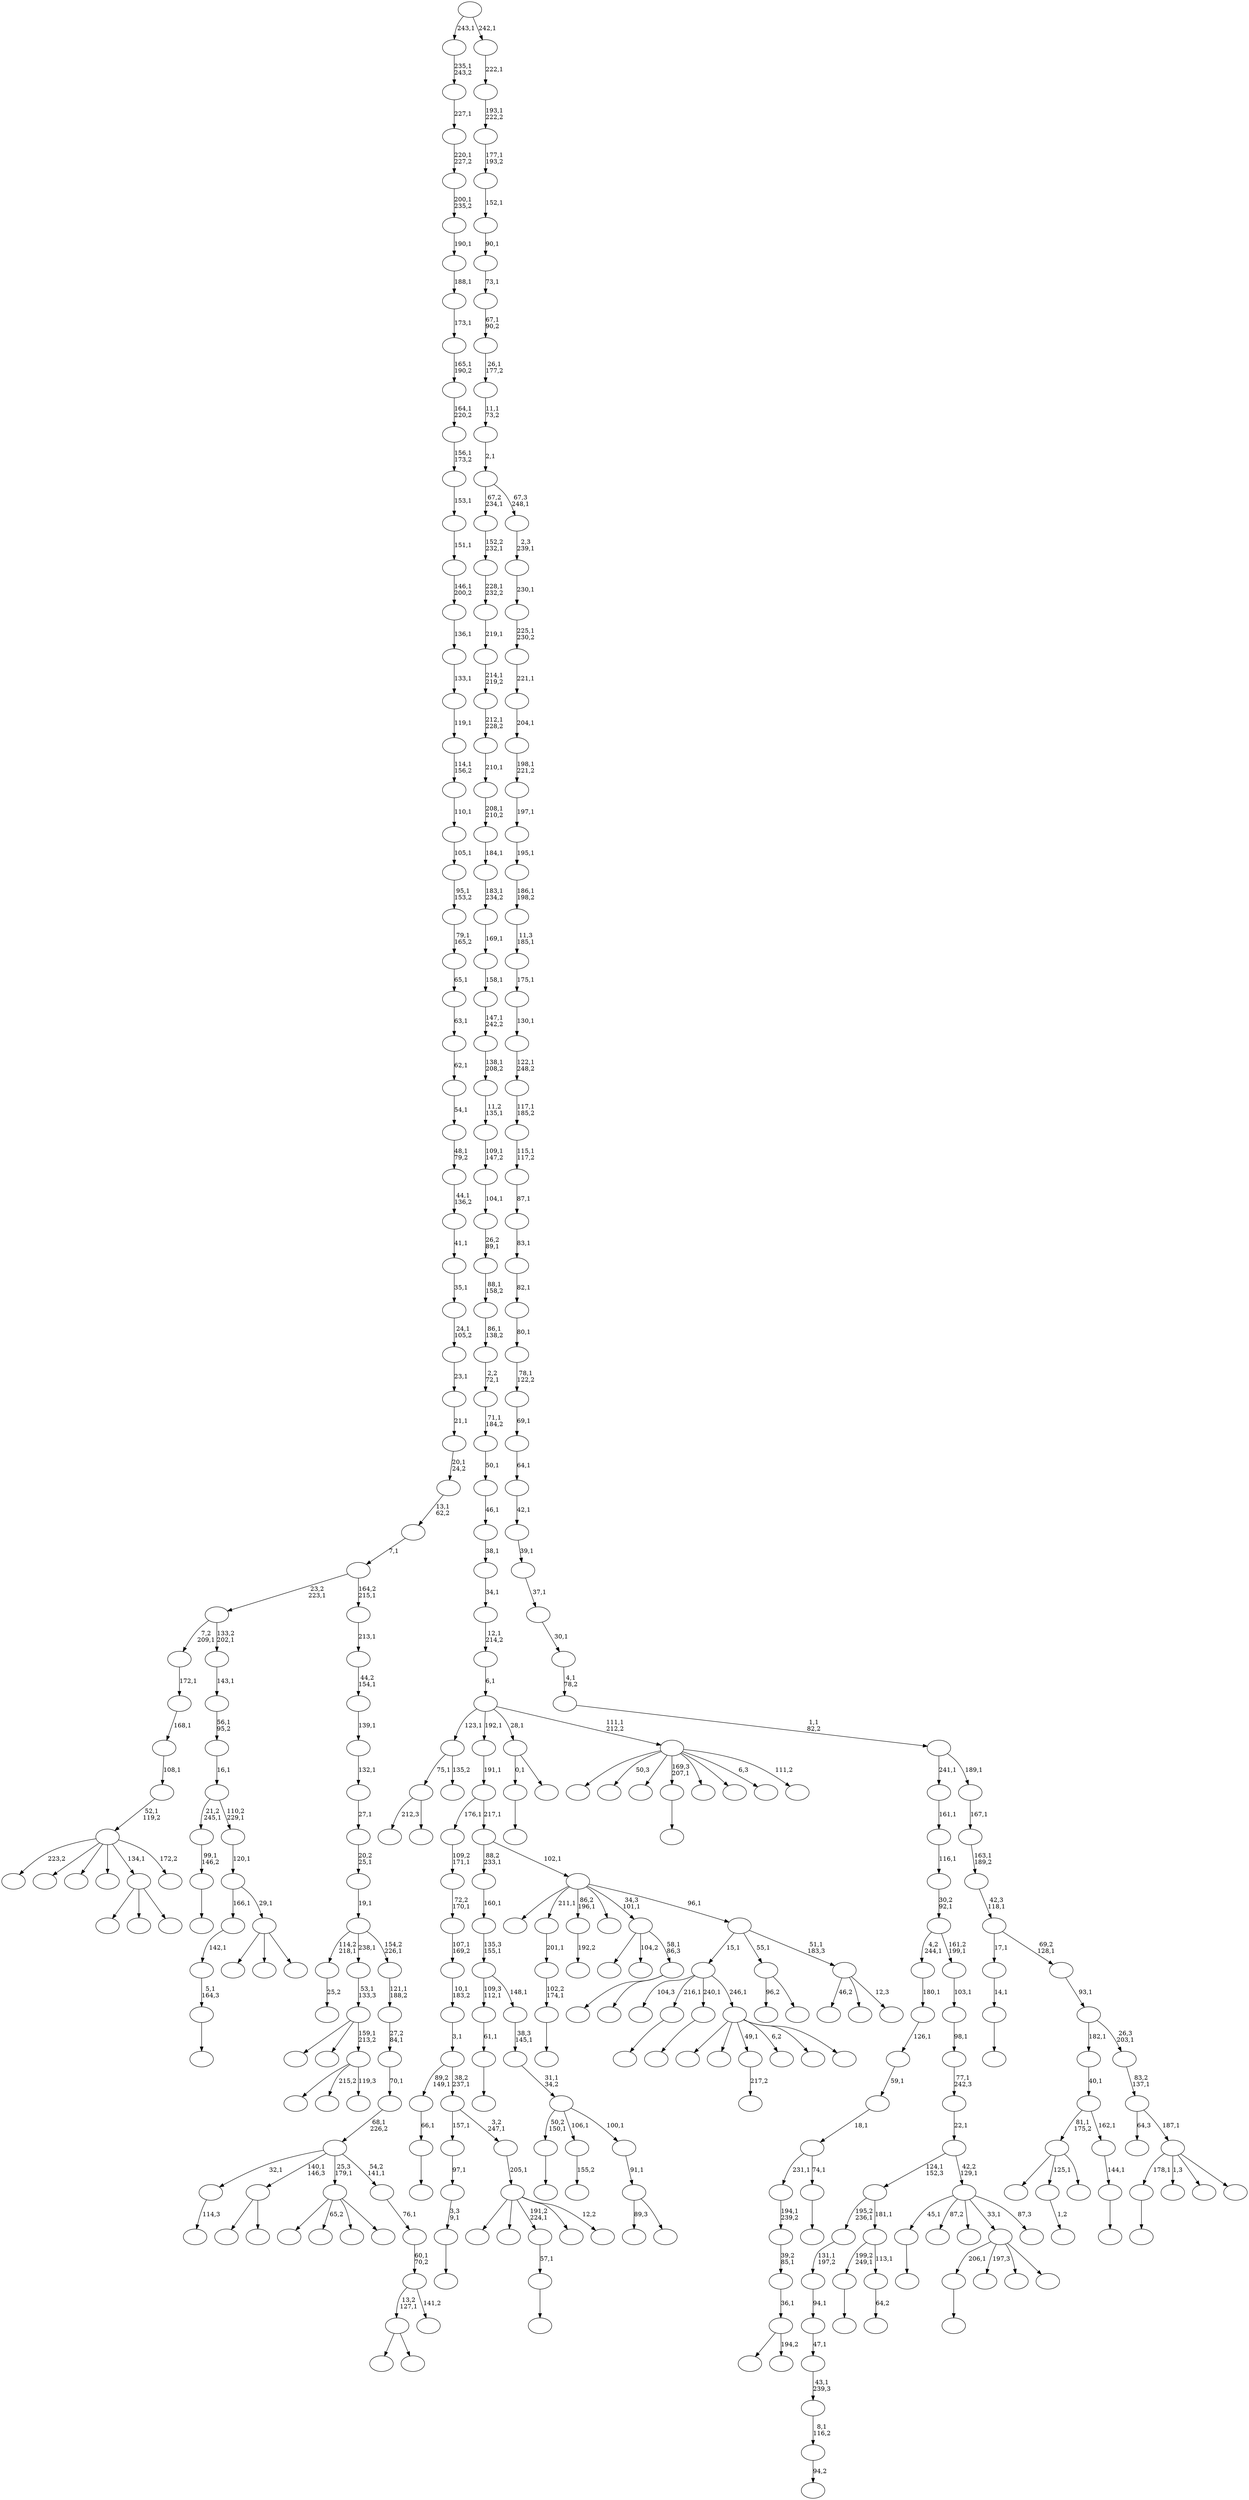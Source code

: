 digraph T {
	350 [label=""]
	349 [label=""]
	348 [label=""]
	347 [label=""]
	346 [label=""]
	345 [label=""]
	344 [label=""]
	343 [label=""]
	342 [label=""]
	341 [label=""]
	340 [label=""]
	339 [label=""]
	338 [label=""]
	337 [label=""]
	336 [label=""]
	335 [label=""]
	334 [label=""]
	333 [label=""]
	332 [label=""]
	331 [label=""]
	330 [label=""]
	329 [label=""]
	328 [label=""]
	327 [label=""]
	326 [label=""]
	325 [label=""]
	324 [label=""]
	323 [label=""]
	322 [label=""]
	321 [label=""]
	320 [label=""]
	319 [label=""]
	318 [label=""]
	317 [label=""]
	316 [label=""]
	315 [label=""]
	314 [label=""]
	313 [label=""]
	312 [label=""]
	311 [label=""]
	310 [label=""]
	309 [label=""]
	308 [label=""]
	307 [label=""]
	306 [label=""]
	305 [label=""]
	304 [label=""]
	303 [label=""]
	302 [label=""]
	301 [label=""]
	300 [label=""]
	299 [label=""]
	298 [label=""]
	297 [label=""]
	296 [label=""]
	295 [label=""]
	294 [label=""]
	293 [label=""]
	292 [label=""]
	291 [label=""]
	290 [label=""]
	289 [label=""]
	288 [label=""]
	287 [label=""]
	286 [label=""]
	285 [label=""]
	284 [label=""]
	283 [label=""]
	282 [label=""]
	281 [label=""]
	280 [label=""]
	279 [label=""]
	278 [label=""]
	277 [label=""]
	276 [label=""]
	275 [label=""]
	274 [label=""]
	273 [label=""]
	272 [label=""]
	271 [label=""]
	270 [label=""]
	269 [label=""]
	268 [label=""]
	267 [label=""]
	266 [label=""]
	265 [label=""]
	264 [label=""]
	263 [label=""]
	262 [label=""]
	261 [label=""]
	260 [label=""]
	259 [label=""]
	258 [label=""]
	257 [label=""]
	256 [label=""]
	255 [label=""]
	254 [label=""]
	253 [label=""]
	252 [label=""]
	251 [label=""]
	250 [label=""]
	249 [label=""]
	248 [label=""]
	247 [label=""]
	246 [label=""]
	245 [label=""]
	244 [label=""]
	243 [label=""]
	242 [label=""]
	241 [label=""]
	240 [label=""]
	239 [label=""]
	238 [label=""]
	237 [label=""]
	236 [label=""]
	235 [label=""]
	234 [label=""]
	233 [label=""]
	232 [label=""]
	231 [label=""]
	230 [label=""]
	229 [label=""]
	228 [label=""]
	227 [label=""]
	226 [label=""]
	225 [label=""]
	224 [label=""]
	223 [label=""]
	222 [label=""]
	221 [label=""]
	220 [label=""]
	219 [label=""]
	218 [label=""]
	217 [label=""]
	216 [label=""]
	215 [label=""]
	214 [label=""]
	213 [label=""]
	212 [label=""]
	211 [label=""]
	210 [label=""]
	209 [label=""]
	208 [label=""]
	207 [label=""]
	206 [label=""]
	205 [label=""]
	204 [label=""]
	203 [label=""]
	202 [label=""]
	201 [label=""]
	200 [label=""]
	199 [label=""]
	198 [label=""]
	197 [label=""]
	196 [label=""]
	195 [label=""]
	194 [label=""]
	193 [label=""]
	192 [label=""]
	191 [label=""]
	190 [label=""]
	189 [label=""]
	188 [label=""]
	187 [label=""]
	186 [label=""]
	185 [label=""]
	184 [label=""]
	183 [label=""]
	182 [label=""]
	181 [label=""]
	180 [label=""]
	179 [label=""]
	178 [label=""]
	177 [label=""]
	176 [label=""]
	175 [label=""]
	174 [label=""]
	173 [label=""]
	172 [label=""]
	171 [label=""]
	170 [label=""]
	169 [label=""]
	168 [label=""]
	167 [label=""]
	166 [label=""]
	165 [label=""]
	164 [label=""]
	163 [label=""]
	162 [label=""]
	161 [label=""]
	160 [label=""]
	159 [label=""]
	158 [label=""]
	157 [label=""]
	156 [label=""]
	155 [label=""]
	154 [label=""]
	153 [label=""]
	152 [label=""]
	151 [label=""]
	150 [label=""]
	149 [label=""]
	148 [label=""]
	147 [label=""]
	146 [label=""]
	145 [label=""]
	144 [label=""]
	143 [label=""]
	142 [label=""]
	141 [label=""]
	140 [label=""]
	139 [label=""]
	138 [label=""]
	137 [label=""]
	136 [label=""]
	135 [label=""]
	134 [label=""]
	133 [label=""]
	132 [label=""]
	131 [label=""]
	130 [label=""]
	129 [label=""]
	128 [label=""]
	127 [label=""]
	126 [label=""]
	125 [label=""]
	124 [label=""]
	123 [label=""]
	122 [label=""]
	121 [label=""]
	120 [label=""]
	119 [label=""]
	118 [label=""]
	117 [label=""]
	116 [label=""]
	115 [label=""]
	114 [label=""]
	113 [label=""]
	112 [label=""]
	111 [label=""]
	110 [label=""]
	109 [label=""]
	108 [label=""]
	107 [label=""]
	106 [label=""]
	105 [label=""]
	104 [label=""]
	103 [label=""]
	102 [label=""]
	101 [label=""]
	100 [label=""]
	99 [label=""]
	98 [label=""]
	97 [label=""]
	96 [label=""]
	95 [label=""]
	94 [label=""]
	93 [label=""]
	92 [label=""]
	91 [label=""]
	90 [label=""]
	89 [label=""]
	88 [label=""]
	87 [label=""]
	86 [label=""]
	85 [label=""]
	84 [label=""]
	83 [label=""]
	82 [label=""]
	81 [label=""]
	80 [label=""]
	79 [label=""]
	78 [label=""]
	77 [label=""]
	76 [label=""]
	75 [label=""]
	74 [label=""]
	73 [label=""]
	72 [label=""]
	71 [label=""]
	70 [label=""]
	69 [label=""]
	68 [label=""]
	67 [label=""]
	66 [label=""]
	65 [label=""]
	64 [label=""]
	63 [label=""]
	62 [label=""]
	61 [label=""]
	60 [label=""]
	59 [label=""]
	58 [label=""]
	57 [label=""]
	56 [label=""]
	55 [label=""]
	54 [label=""]
	53 [label=""]
	52 [label=""]
	51 [label=""]
	50 [label=""]
	49 [label=""]
	48 [label=""]
	47 [label=""]
	46 [label=""]
	45 [label=""]
	44 [label=""]
	43 [label=""]
	42 [label=""]
	41 [label=""]
	40 [label=""]
	39 [label=""]
	38 [label=""]
	37 [label=""]
	36 [label=""]
	35 [label=""]
	34 [label=""]
	33 [label=""]
	32 [label=""]
	31 [label=""]
	30 [label=""]
	29 [label=""]
	28 [label=""]
	27 [label=""]
	26 [label=""]
	25 [label=""]
	24 [label=""]
	23 [label=""]
	22 [label=""]
	21 [label=""]
	20 [label=""]
	19 [label=""]
	18 [label=""]
	17 [label=""]
	16 [label=""]
	15 [label=""]
	14 [label=""]
	13 [label=""]
	12 [label=""]
	11 [label=""]
	10 [label=""]
	9 [label=""]
	8 [label=""]
	7 [label=""]
	6 [label=""]
	5 [label=""]
	4 [label=""]
	3 [label=""]
	2 [label=""]
	1 [label=""]
	0 [label=""]
	344 -> 345 [label=""]
	340 -> 341 [label=""]
	336 -> 348 [label="212,3"]
	336 -> 337 [label=""]
	334 -> 335 [label=""]
	333 -> 334 [label="102,2\n174,1"]
	332 -> 333 [label="201,1"]
	329 -> 330 [label=""]
	328 -> 329 [label="3,3\n9,1"]
	327 -> 328 [label="97,1"]
	322 -> 323 [label="192,2"]
	320 -> 321 [label=""]
	313 -> 314 [label=""]
	312 -> 313 [label="99,1\n146,2"]
	310 -> 311 [label=""]
	308 -> 309 [label=""]
	306 -> 307 [label="1,2"]
	304 -> 305 [label="94,2"]
	303 -> 304 [label="8,1\n116,2"]
	302 -> 303 [label="43,1\n239,3"]
	301 -> 302 [label="47,1"]
	300 -> 301 [label="94,1"]
	299 -> 300 [label="131,1\n197,2"]
	293 -> 343 [label=""]
	293 -> 306 [label="125,1"]
	293 -> 294 [label=""]
	288 -> 289 [label=""]
	283 -> 284 [label="217,2"]
	281 -> 282 [label=""]
	277 -> 278 [label=""]
	276 -> 277 [label="57,1"]
	274 -> 275 [label=""]
	273 -> 274 [label="61,1"]
	271 -> 272 [label="155,2"]
	268 -> 280 [label="89,3"]
	268 -> 269 [label=""]
	267 -> 268 [label="91,1"]
	266 -> 281 [label="50,2\n150,1"]
	266 -> 271 [label="106,1"]
	266 -> 267 [label="100,1"]
	265 -> 266 [label="31,1\n34,2"]
	264 -> 265 [label="38,3\n145,1"]
	263 -> 273 [label="109,3\n112,1"]
	263 -> 264 [label="148,1"]
	262 -> 263 [label="135,3\n155,1"]
	261 -> 262 [label="160,1"]
	258 -> 259 [label=""]
	253 -> 254 [label=""]
	250 -> 251 [label="114,3"]
	246 -> 247 [label=""]
	245 -> 246 [label="5,1\n164,3"]
	244 -> 245 [label="142,1"]
	240 -> 241 [label=""]
	239 -> 240 [label="66,1"]
	233 -> 296 [label=""]
	233 -> 234 [label=""]
	230 -> 315 [label=""]
	230 -> 231 [label="194,2"]
	229 -> 230 [label="36,1"]
	228 -> 229 [label="39,2\n85,1"]
	227 -> 228 [label="194,1\n239,2"]
	225 -> 226 [label="25,2"]
	223 -> 279 [label=""]
	223 -> 243 [label=""]
	223 -> 224 [label=""]
	220 -> 242 [label=""]
	220 -> 221 [label=""]
	219 -> 324 [label=""]
	219 -> 298 [label="104,2"]
	219 -> 220 [label="58,1\n86,3"]
	217 -> 344 [label="206,1"]
	217 -> 260 [label="197,3"]
	217 -> 255 [label=""]
	217 -> 218 [label=""]
	215 -> 316 [label=""]
	215 -> 285 [label="65,2"]
	215 -> 235 [label=""]
	215 -> 216 [label=""]
	212 -> 213 [label="64,2"]
	211 -> 288 [label="199,2\n249,1"]
	211 -> 212 [label="113,1"]
	210 -> 299 [label="195,2\n236,1"]
	210 -> 211 [label="181,1"]
	207 -> 347 [label=""]
	207 -> 287 [label=""]
	207 -> 276 [label="191,2\n224,1"]
	207 -> 237 [label=""]
	207 -> 208 [label="12,2"]
	206 -> 207 [label="205,1"]
	205 -> 327 [label="157,1"]
	205 -> 206 [label="3,2\n247,1"]
	204 -> 239 [label="89,2\n149,1"]
	204 -> 205 [label="38,2\n237,1"]
	203 -> 204 [label="3,1"]
	202 -> 203 [label="10,1\n183,2"]
	201 -> 202 [label="107,1\n169,2"]
	200 -> 201 [label="72,2\n170,1"]
	199 -> 200 [label="109,2\n171,1"]
	195 -> 338 [label=""]
	195 -> 286 [label=""]
	195 -> 283 [label="49,1"]
	195 -> 232 [label="6,2"]
	195 -> 198 [label=""]
	195 -> 196 [label=""]
	194 -> 350 [label="104,3"]
	194 -> 308 [label="216,1"]
	194 -> 253 [label="240,1"]
	194 -> 195 [label="246,1"]
	192 -> 193 [label=""]
	191 -> 227 [label="231,1"]
	191 -> 192 [label="74,1"]
	190 -> 191 [label="18,1"]
	189 -> 190 [label="59,1"]
	188 -> 189 [label="126,1"]
	187 -> 188 [label="180,1"]
	185 -> 336 [label="75,1"]
	185 -> 186 [label="135,2"]
	183 -> 349 [label="223,2"]
	183 -> 317 [label=""]
	183 -> 291 [label=""]
	183 -> 236 [label=""]
	183 -> 223 [label="134,1"]
	183 -> 184 [label="172,2"]
	182 -> 183 [label="52,1\n119,2"]
	181 -> 182 [label="108,1"]
	180 -> 181 [label="168,1"]
	179 -> 180 [label="172,1"]
	177 -> 178 [label=""]
	176 -> 177 [label="14,1"]
	174 -> 175 [label=""]
	173 -> 174 [label="144,1"]
	172 -> 293 [label="81,1\n175,2"]
	172 -> 173 [label="162,1"]
	171 -> 172 [label="40,1"]
	169 -> 256 [label=""]
	169 -> 170 [label=""]
	167 -> 292 [label=""]
	167 -> 257 [label="215,2"]
	167 -> 168 [label="119,3"]
	166 -> 331 [label=""]
	166 -> 270 [label=""]
	166 -> 167 [label="159,1\n213,2"]
	165 -> 166 [label="53,1\n133,3"]
	163 -> 339 [label="96,2"]
	163 -> 164 [label=""]
	161 -> 326 [label="46,2"]
	161 -> 318 [label=""]
	161 -> 162 [label="12,3"]
	160 -> 194 [label="15,1"]
	160 -> 163 [label="55,1"]
	160 -> 161 [label="51,1\n183,3"]
	159 -> 346 [label=""]
	159 -> 332 [label="211,1"]
	159 -> 322 [label="86,2\n196,1"]
	159 -> 249 [label=""]
	159 -> 219 [label="34,3\n101,1"]
	159 -> 160 [label="96,1"]
	158 -> 261 [label="88,2\n233,1"]
	158 -> 159 [label="102,1"]
	157 -> 199 [label="176,1"]
	157 -> 158 [label="217,1"]
	156 -> 157 [label="191,1"]
	154 -> 340 [label="45,1"]
	154 -> 295 [label="87,2"]
	154 -> 248 [label=""]
	154 -> 217 [label="33,1"]
	154 -> 155 [label="87,3"]
	153 -> 210 [label="124,1\n152,3"]
	153 -> 154 [label="42,2\n129,1"]
	152 -> 153 [label="22,1"]
	151 -> 152 [label="77,1\n242,3"]
	150 -> 151 [label="98,1"]
	149 -> 150 [label="103,1"]
	148 -> 187 [label="4,2\n244,1"]
	148 -> 149 [label="161,2\n199,1"]
	147 -> 148 [label="30,2\n92,1"]
	146 -> 147 [label="116,1"]
	145 -> 146 [label="161,1"]
	143 -> 258 [label="0,1"]
	143 -> 144 [label=""]
	141 -> 209 [label=""]
	141 -> 197 [label=""]
	141 -> 142 [label=""]
	140 -> 244 [label="166,1"]
	140 -> 141 [label="29,1"]
	139 -> 140 [label="120,1"]
	138 -> 312 [label="21,2\n245,1"]
	138 -> 139 [label="110,2\n229,1"]
	137 -> 138 [label="16,1"]
	136 -> 137 [label="56,1\n95,2"]
	135 -> 136 [label="143,1"]
	134 -> 179 [label="7,2\n209,1"]
	134 -> 135 [label="133,2\n202,1"]
	132 -> 169 [label="13,2\n127,1"]
	132 -> 133 [label="141,2"]
	131 -> 132 [label="60,1\n70,2"]
	130 -> 131 [label="76,1"]
	129 -> 250 [label="32,1"]
	129 -> 233 [label="140,1\n146,3"]
	129 -> 215 [label="25,3\n179,1"]
	129 -> 130 [label="54,2\n141,1"]
	128 -> 129 [label="68,1\n226,2"]
	127 -> 128 [label="70,1"]
	126 -> 127 [label="27,2\n84,1"]
	125 -> 126 [label="121,1\n188,2"]
	124 -> 225 [label="114,2\n218,1"]
	124 -> 165 [label="238,1"]
	124 -> 125 [label="154,2\n226,1"]
	123 -> 124 [label="19,1"]
	122 -> 123 [label="20,2\n25,1"]
	121 -> 122 [label="27,1"]
	120 -> 121 [label="132,1"]
	119 -> 120 [label="139,1"]
	118 -> 119 [label="44,2\n154,1"]
	117 -> 118 [label="213,1"]
	116 -> 134 [label="23,2\n223,1"]
	116 -> 117 [label="164,2\n215,1"]
	115 -> 116 [label="7,1"]
	114 -> 115 [label="13,1\n62,2"]
	113 -> 114 [label="20,1\n24,2"]
	112 -> 113 [label="21,1"]
	111 -> 112 [label="23,1"]
	110 -> 111 [label="24,1\n105,2"]
	109 -> 110 [label="35,1"]
	108 -> 109 [label="41,1"]
	107 -> 108 [label="44,1\n136,2"]
	106 -> 107 [label="48,1\n79,2"]
	105 -> 106 [label="54,1"]
	104 -> 105 [label="62,1"]
	103 -> 104 [label="63,1"]
	102 -> 103 [label="65,1"]
	101 -> 102 [label="79,1\n165,2"]
	100 -> 101 [label="95,1\n153,2"]
	99 -> 100 [label="105,1"]
	98 -> 99 [label="110,1"]
	97 -> 98 [label="114,1\n156,2"]
	96 -> 97 [label="119,1"]
	95 -> 96 [label="133,1"]
	94 -> 95 [label="136,1"]
	93 -> 94 [label="146,1\n200,2"]
	92 -> 93 [label="151,1"]
	91 -> 92 [label="153,1"]
	90 -> 91 [label="156,1\n173,2"]
	89 -> 90 [label="164,1\n220,2"]
	88 -> 89 [label="165,1\n190,2"]
	87 -> 88 [label="173,1"]
	86 -> 87 [label="188,1"]
	85 -> 86 [label="190,1"]
	84 -> 85 [label="200,1\n235,2"]
	83 -> 84 [label="220,1\n227,2"]
	82 -> 83 [label="227,1"]
	81 -> 82 [label="235,1\n243,2"]
	79 -> 342 [label=""]
	79 -> 325 [label="50,3"]
	79 -> 319 [label=""]
	79 -> 310 [label="169,3\n207,1"]
	79 -> 252 [label=""]
	79 -> 238 [label=""]
	79 -> 214 [label="6,3"]
	79 -> 80 [label="111,2"]
	78 -> 185 [label="123,1"]
	78 -> 156 [label="192,1"]
	78 -> 143 [label="28,1"]
	78 -> 79 [label="111,1\n212,2"]
	77 -> 78 [label="6,1"]
	76 -> 77 [label="12,1\n214,2"]
	75 -> 76 [label="34,1"]
	74 -> 75 [label="38,1"]
	73 -> 74 [label="46,1"]
	72 -> 73 [label="50,1"]
	71 -> 72 [label="71,1\n184,2"]
	70 -> 71 [label="2,2\n72,1"]
	69 -> 70 [label="86,1\n138,2"]
	68 -> 69 [label="88,1\n158,2"]
	67 -> 68 [label="26,2\n89,1"]
	66 -> 67 [label="104,1"]
	65 -> 66 [label="109,1\n147,2"]
	64 -> 65 [label="11,2\n135,1"]
	63 -> 64 [label="138,1\n208,2"]
	62 -> 63 [label="147,1\n242,2"]
	61 -> 62 [label="158,1"]
	60 -> 61 [label="169,1"]
	59 -> 60 [label="183,1\n234,2"]
	58 -> 59 [label="184,1"]
	57 -> 58 [label="208,1\n210,2"]
	56 -> 57 [label="210,1"]
	55 -> 56 [label="212,1\n228,2"]
	54 -> 55 [label="214,1\n219,2"]
	53 -> 54 [label="219,1"]
	52 -> 53 [label="228,1\n232,2"]
	51 -> 52 [label="152,2\n232,1"]
	49 -> 320 [label="178,1"]
	49 -> 290 [label="1,3"]
	49 -> 222 [label=""]
	49 -> 50 [label=""]
	48 -> 297 [label="64,3"]
	48 -> 49 [label="187,1"]
	47 -> 48 [label="83,2\n137,1"]
	46 -> 171 [label="182,1"]
	46 -> 47 [label="26,3\n203,1"]
	45 -> 46 [label="93,1"]
	44 -> 176 [label="17,1"]
	44 -> 45 [label="69,2\n128,1"]
	43 -> 44 [label="42,3\n118,1"]
	42 -> 43 [label="163,1\n189,2"]
	41 -> 42 [label="167,1"]
	40 -> 145 [label="241,1"]
	40 -> 41 [label="189,1"]
	39 -> 40 [label="1,1\n82,2"]
	38 -> 39 [label="4,1\n78,2"]
	37 -> 38 [label="30,1"]
	36 -> 37 [label="37,1"]
	35 -> 36 [label="39,1"]
	34 -> 35 [label="42,1"]
	33 -> 34 [label="64,1"]
	32 -> 33 [label="69,1"]
	31 -> 32 [label="78,1\n122,2"]
	30 -> 31 [label="80,1"]
	29 -> 30 [label="82,1"]
	28 -> 29 [label="83,1"]
	27 -> 28 [label="87,1"]
	26 -> 27 [label="115,1\n117,2"]
	25 -> 26 [label="117,1\n185,2"]
	24 -> 25 [label="122,1\n248,2"]
	23 -> 24 [label="130,1"]
	22 -> 23 [label="175,1"]
	21 -> 22 [label="11,3\n185,1"]
	20 -> 21 [label="186,1\n198,2"]
	19 -> 20 [label="195,1"]
	18 -> 19 [label="197,1"]
	17 -> 18 [label="198,1\n221,2"]
	16 -> 17 [label="204,1"]
	15 -> 16 [label="221,1"]
	14 -> 15 [label="225,1\n230,2"]
	13 -> 14 [label="230,1"]
	12 -> 13 [label="2,3\n239,1"]
	11 -> 51 [label="67,2\n234,1"]
	11 -> 12 [label="67,3\n248,1"]
	10 -> 11 [label="2,1"]
	9 -> 10 [label="11,1\n73,2"]
	8 -> 9 [label="26,1\n177,2"]
	7 -> 8 [label="67,1\n90,2"]
	6 -> 7 [label="73,1"]
	5 -> 6 [label="90,1"]
	4 -> 5 [label="152,1"]
	3 -> 4 [label="177,1\n193,2"]
	2 -> 3 [label="193,1\n222,2"]
	1 -> 2 [label="222,1"]
	0 -> 81 [label="243,1"]
	0 -> 1 [label="242,1"]
}
